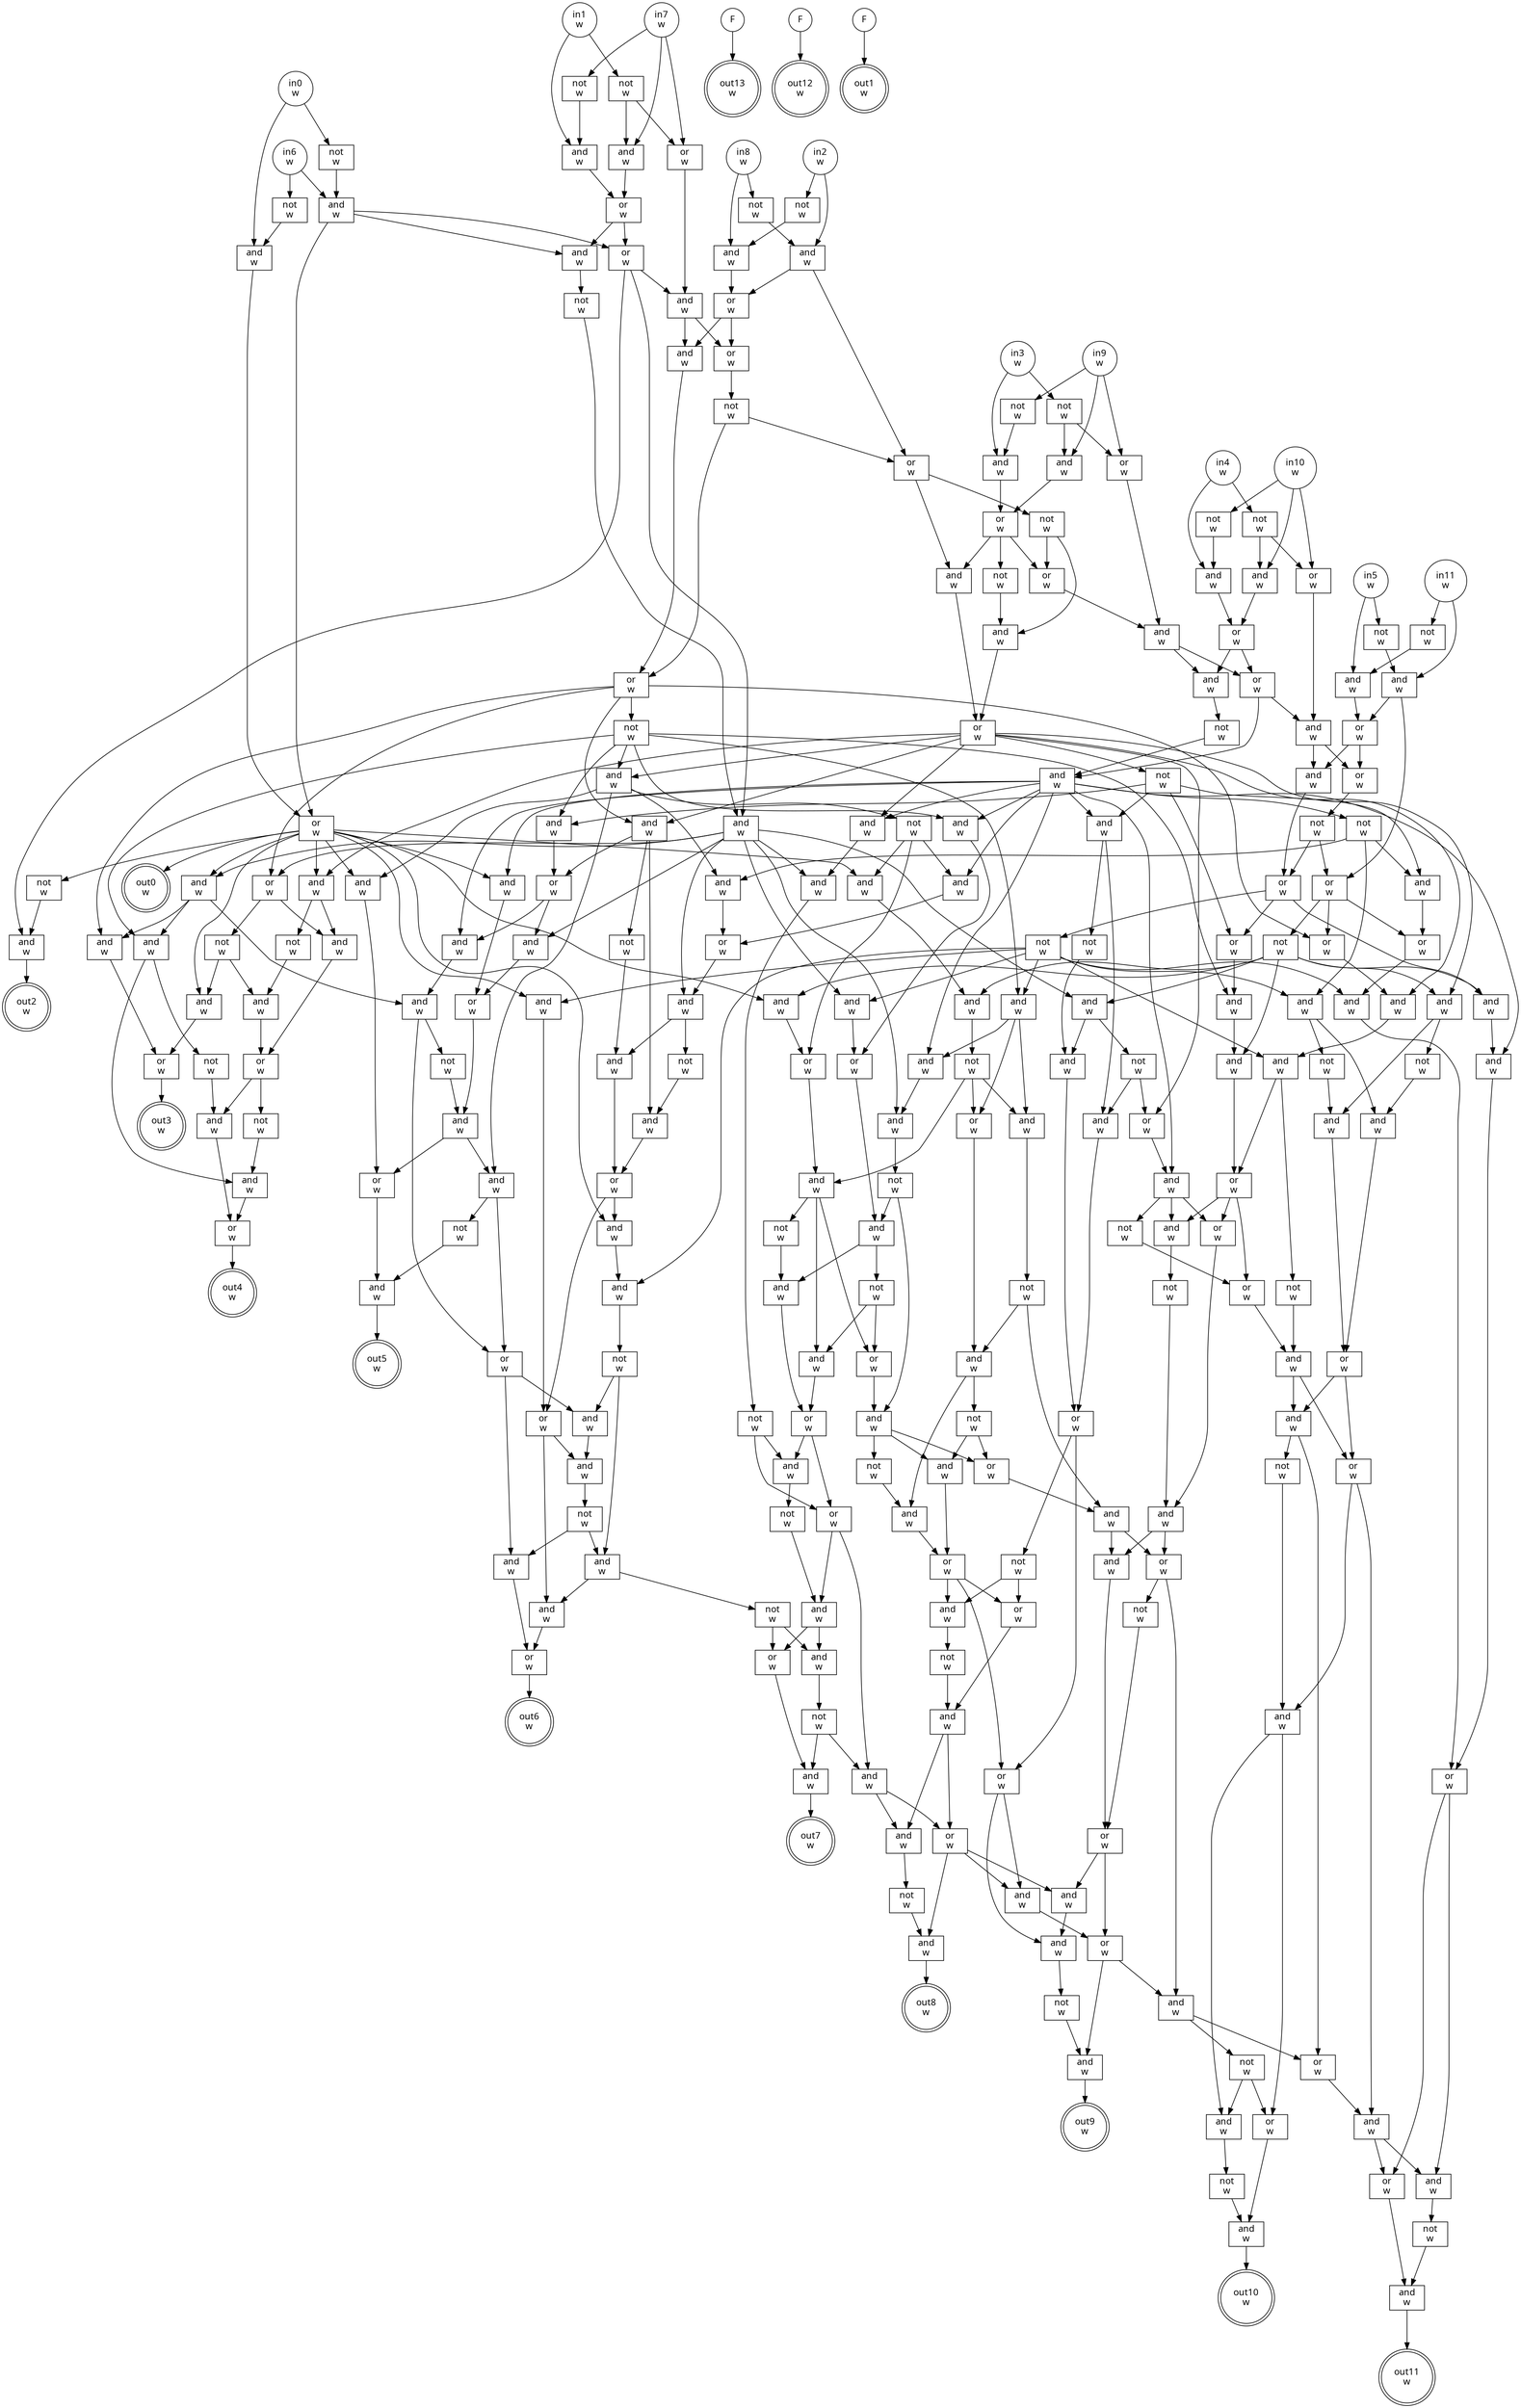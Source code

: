 digraph circuit{
	node [style = filled, fillcolor = white,shape=rect, fontname=geneva]
	g0 [label="in0\nw",shape=circle,fillcolor=white]
	g1 [label="in1\nw",shape=circle,fillcolor=white]
	g2 [label="in2\nw",shape=circle,fillcolor=white]
	g3 [label="in3\nw",shape=circle,fillcolor=white]
	g4 [label="in4\nw",shape=circle,fillcolor=white]
	g5 [label="in5\nw",shape=circle,fillcolor=white]
	g6 [label="in6\nw",shape=circle,fillcolor=white]
	g7 [label="in7\nw",shape=circle,fillcolor=white]
	g8 [label="in8\nw",shape=circle,fillcolor=white]
	g9 [label="in9\nw",shape=circle,fillcolor=white]
	g10 [label="in10\nw",shape=circle,fillcolor=white]
	g11 [label="in11\nw",shape=circle,fillcolor=white]
	g12 [label="F",shape=circle,fillcolor=white]
	g13 [label="F",shape=circle,fillcolor=white]
	g14 [label="F",shape=circle,fillcolor=white]
	g15 [label="not\nw",fillcolor=white]
	g16 [label="not\nw",fillcolor=white]
	g17 [label="not\nw",fillcolor=white]
	g18 [label="not\nw",fillcolor=white]
	g19 [label="not\nw",fillcolor=white]
	g20 [label="not\nw",fillcolor=white]
	g21 [label="and\nw",fillcolor=white]
	g22 [label="not\nw",fillcolor=white]
	g23 [label="and\nw",fillcolor=white]
	g24 [label="or\nw",fillcolor=white]
	g25 [label="and\nw",fillcolor=white]
	g26 [label="not\nw",fillcolor=white]
	g27 [label="or\nw",fillcolor=white]
	g28 [label="and\nw",fillcolor=white]
	g29 [label="or\nw",fillcolor=white]
	g30 [label="and\nw",fillcolor=white]
	g31 [label="not\nw",fillcolor=white]
	g32 [label="and\nw",fillcolor=white]
	g33 [label="or\nw",fillcolor=white]
	g34 [label="not\nw",fillcolor=white]
	g35 [label="or\nw",fillcolor=white]
	g36 [label="and\nw",fillcolor=white]
	g37 [label="not\nw",fillcolor=white]
	g38 [label="and\nw",fillcolor=white]
	g39 [label="or\nw",fillcolor=white]
	g40 [label="and\nw",fillcolor=white]
	g41 [label="not\nw",fillcolor=white]
	g42 [label="or\nw",fillcolor=white]
	g43 [label="and\nw",fillcolor=white]
	g44 [label="or\nw",fillcolor=white]
	g45 [label="and\nw",fillcolor=white]
	g46 [label="not\nw",fillcolor=white]
	g47 [label="and\nw",fillcolor=white]
	g48 [label="or\nw",fillcolor=white]
	g49 [label="not\nw",fillcolor=white]
	g50 [label="or\nw",fillcolor=white]
	g51 [label="and\nw",fillcolor=white]
	g52 [label="or\nw",fillcolor=white]
	g53 [label="not\nw",fillcolor=white]
	g54 [label="or\nw",fillcolor=white]
	g55 [label="and\nw",fillcolor=white]
	g56 [label="not\nw",fillcolor=white]
	g57 [label="or\nw",fillcolor=white]
	g58 [label="and\nw",fillcolor=white]
	g59 [label="or\nw",fillcolor=white]
	g60 [label="and\nw",fillcolor=white]
	g61 [label="or\nw",fillcolor=white]
	g62 [label="not\nw",fillcolor=white]
	g63 [label="or\nw",fillcolor=white]
	g64 [label="not\nw",fillcolor=white]
	g65 [label="and\nw",fillcolor=white]
	g66 [label="and\nw",fillcolor=white]
	g67 [label="or\nw",fillcolor=white]
	g68 [label="and\nw",fillcolor=white]
	g69 [label="not\nw",fillcolor=white]
	g70 [label="and\nw",fillcolor=white]
	g71 [label="and\nw",fillcolor=white]
	g72 [label="not\nw",fillcolor=white]
	g73 [label="and\nw",fillcolor=white]
	g74 [label="and\nw",fillcolor=white]
	g75 [label="and\nw",fillcolor=white]
	g76 [label="not\nw",fillcolor=white]
	g77 [label="and\nw",fillcolor=white]
	g78 [label="not\nw",fillcolor=white]
	g79 [label="and\nw",fillcolor=white]
	g80 [label="or\nw",fillcolor=white]
	g81 [label="and\nw",fillcolor=white]
	g82 [label="and\nw",fillcolor=white]
	g83 [label="not\nw",fillcolor=white]
	g84 [label="and\nw",fillcolor=white]
	g85 [label="or\nw",fillcolor=white]
	g86 [label="and\nw",fillcolor=white]
	g87 [label="and\nw",fillcolor=white]
	g88 [label="not\nw",fillcolor=white]
	g89 [label="not\nw",fillcolor=white]
	g90 [label="or\nw",fillcolor=white]
	g91 [label="and\nw",fillcolor=white]
	g92 [label="not\nw",fillcolor=white]
	g93 [label="and\nw",fillcolor=white]
	g94 [label="or\nw",fillcolor=white]
	g95 [label="and\nw",fillcolor=white]
	g96 [label="or\nw",fillcolor=white]
	g97 [label="and\nw",fillcolor=white]
	g98 [label="or\nw",fillcolor=white]
	g99 [label="or\nw",fillcolor=white]
	g100 [label="and\nw",fillcolor=white]
	g101 [label="and\nw",fillcolor=white]
	g102 [label="not\nw",fillcolor=white]
	g103 [label="and\nw",fillcolor=white]
	g104 [label="not\nw",fillcolor=white]
	g105 [label="not\nw",fillcolor=white]
	g106 [label="and\nw",fillcolor=white]
	g107 [label="and\nw",fillcolor=white]
	g108 [label="or\nw",fillcolor=white]
	g109 [label="and\nw",fillcolor=white]
	g110 [label="and\nw",fillcolor=white]
	g111 [label="and\nw",fillcolor=white]
	g112 [label="not\nw",fillcolor=white]
	g113 [label="and\nw",fillcolor=white]
	g114 [label="and\nw",fillcolor=white]
	g115 [label="not\nw",fillcolor=white]
	g116 [label="or\nw",fillcolor=white]
	g117 [label="and\nw",fillcolor=white]
	g118 [label="not\nw",fillcolor=white]
	g119 [label="and\nw",fillcolor=white]
	g120 [label="or\nw",fillcolor=white]
	g121 [label="and\nw",fillcolor=white]
	g122 [label="and\nw",fillcolor=white]
	g123 [label="not\nw",fillcolor=white]
	g124 [label="or\nw",fillcolor=white]
	g125 [label="and\nw",fillcolor=white]
	g126 [label="not\nw",fillcolor=white]
	g127 [label="and\nw",fillcolor=white]
	g128 [label="and\nw",fillcolor=white]
	g129 [label="and\nw",fillcolor=white]
	g130 [label="or\nw",fillcolor=white]
	g131 [label="and\nw",fillcolor=white]
	g132 [label="and\nw",fillcolor=white]
	g133 [label="and\nw",fillcolor=white]
	g134 [label="not\nw",fillcolor=white]
	g135 [label="and\nw",fillcolor=white]
	g136 [label="and\nw",fillcolor=white]
	g137 [label="and\nw",fillcolor=white]
	g138 [label="not\nw",fillcolor=white]
	g139 [label="or\nw",fillcolor=white]
	g140 [label="and\nw",fillcolor=white]
	g141 [label="or\nw",fillcolor=white]
	g142 [label="and\nw",fillcolor=white]
	g143 [label="not\nw",fillcolor=white]
	g144 [label="and\nw",fillcolor=white]
	g145 [label="not\nw",fillcolor=white]
	g146 [label="or\nw",fillcolor=white]
	g147 [label="and\nw",fillcolor=white]
	g148 [label="or\nw",fillcolor=white]
	g149 [label="and\nw",fillcolor=white]
	g150 [label="not\nw",fillcolor=white]
	g151 [label="and\nw",fillcolor=white]
	g152 [label="and\nw",fillcolor=white]
	g153 [label="or\nw",fillcolor=white]
	g154 [label="not\nw",fillcolor=white]
	g155 [label="and\nw",fillcolor=white]
	g156 [label="not\nw",fillcolor=white]
	g157 [label="and\nw",fillcolor=white]
	g158 [label="or\nw",fillcolor=white]
	g159 [label="and\nw",fillcolor=white]
	g160 [label="and\nw",fillcolor=white]
	g161 [label="not\nw",fillcolor=white]
	g162 [label="or\nw",fillcolor=white]
	g163 [label="and\nw",fillcolor=white]
	g164 [label="or\nw",fillcolor=white]
	g165 [label="and\nw",fillcolor=white]
	g166 [label="or\nw",fillcolor=white]
	g167 [label="not\nw",fillcolor=white]
	g168 [label="and\nw",fillcolor=white]
	g169 [label="or\nw",fillcolor=white]
	g170 [label="and\nw",fillcolor=white]
	g171 [label="not\nw",fillcolor=white]
	g172 [label="and\nw",fillcolor=white]
	g173 [label="or\nw",fillcolor=white]
	g174 [label="or\nw",fillcolor=white]
	g175 [label="and\nw",fillcolor=white]
	g176 [label="not\nw",fillcolor=white]
	g177 [label="or\nw",fillcolor=white]
	g178 [label="and\nw",fillcolor=white]
	g179 [label="and\nw",fillcolor=white]
	g180 [label="or\nw",fillcolor=white]
	g181 [label="and\nw",fillcolor=white]
	g182 [label="and\nw",fillcolor=white]
	g183 [label="not\nw",fillcolor=white]
	g184 [label="and\nw",fillcolor=white]
	g185 [label="or\nw",fillcolor=white]
	g186 [label="and\nw",fillcolor=white]
	g187 [label="and\nw",fillcolor=white]
	g188 [label="not\nw",fillcolor=white]
	g189 [label="or\nw",fillcolor=white]
	g190 [label="and\nw",fillcolor=white]
	g191 [label="and\nw",fillcolor=white]
	g192 [label="not\nw",fillcolor=white]
	g193 [label="and\nw",fillcolor=white]
	g194 [label="and\nw",fillcolor=white]
	g195 [label="not\nw",fillcolor=white]
	g196 [label="and\nw",fillcolor=white]
	g197 [label="or\nw",fillcolor=white]
	g198 [label="and\nw",fillcolor=white]
	g199 [label="and\nw",fillcolor=white]
	g200 [label="or\nw",fillcolor=white]
	g201 [label="and\nw",fillcolor=white]
	g202 [label="and\nw",fillcolor=white]
	g203 [label="not\nw",fillcolor=white]
	g204 [label="and\nw",fillcolor=white]
	g205 [label="and\nw",fillcolor=white]
	g206 [label="not\nw",fillcolor=white]
	g207 [label="and\nw",fillcolor=white]
	g208 [label="or\nw",fillcolor=white]
	g209 [label="not\nw",fillcolor=white]
	g210 [label="or\nw",fillcolor=white]
	g211 [label="and\nw",fillcolor=white]
	g212 [label="and\nw",fillcolor=white]
	g213 [label="not\nw",fillcolor=white]
	g214 [label="or\nw",fillcolor=white]
	g215 [label="and\nw",fillcolor=white]
	g216 [label="not\nw",fillcolor=white]
	g217 [label="and\nw",fillcolor=white]
	g218 [label="and\nw",fillcolor=white]
	g219 [label="not\nw",fillcolor=white]
	g220 [label="and\nw",fillcolor=white]
	g221 [label="or\nw",fillcolor=white]
	g222 [label="and\nw",fillcolor=white]
	g223 [label="or\nw",fillcolor=white]
	g224 [label="and\nw",fillcolor=white]
	g225 [label="or\nw",fillcolor=white]
	g226 [label="and\nw",fillcolor=white]
	g227 [label="or\nw",fillcolor=white]
	g228 [label="and\nw",fillcolor=white]
	g229 [label="not\nw",fillcolor=white]
	g230 [label="and\nw",fillcolor=white]
	g231 [label="not\nw",fillcolor=white]
	g232 [label="or\nw",fillcolor=white]
	g233 [label="and\nw",fillcolor=white]
	g234 [label="not\nw",fillcolor=white]
	g235 [label="and\nw",fillcolor=white]
	g236 [label="and\nw",fillcolor=white]
	g237 [label="and\nw",fillcolor=white]
	g238 [label="not\nw",fillcolor=white]
	g239 [label="and\nw",fillcolor=white]
	g240 [label="and\nw",fillcolor=white]
	g241 [label="not\nw",fillcolor=white]
	g242 [label="and\nw",fillcolor=white]
	g243 [label="or\nw",fillcolor=white]
	g244 [label="and\nw",fillcolor=white]
	g245 [label="or\nw",fillcolor=white]
	g246 [label="and\nw",fillcolor=white]
	g247 [label="not\nw",fillcolor=white]
	g248 [label="and\nw",fillcolor=white]
	g249 [label="or\nw",fillcolor=white]
	g250 [label="and\nw",fillcolor=white]
	g251 [label="or\nw",fillcolor=white]
	g252 [label="and\nw",fillcolor=white]
	g253 [label="not\nw",fillcolor=white]
	g254 [label="and\nw",fillcolor=white]
	g255 [label="or\nw",fillcolor=white]
	g256 [label="out0\nw",shape=doublecircle,fillcolor=white]
	g257 [label="out1\nw",shape=doublecircle,fillcolor=white]
	g258 [label="out2\nw",shape=doublecircle,fillcolor=white]
	g259 [label="out3\nw",shape=doublecircle,fillcolor=white]
	g260 [label="out4\nw",shape=doublecircle,fillcolor=white]
	g261 [label="out5\nw",shape=doublecircle,fillcolor=white]
	g262 [label="out6\nw",shape=doublecircle,fillcolor=white]
	g263 [label="out7\nw",shape=doublecircle,fillcolor=white]
	g264 [label="out8\nw",shape=doublecircle,fillcolor=white]
	g265 [label="out9\nw",shape=doublecircle,fillcolor=white]
	g266 [label="out10\nw",shape=doublecircle,fillcolor=white]
	g267 [label="out11\nw",shape=doublecircle,fillcolor=white]
	g268 [label="out12\nw",shape=doublecircle,fillcolor=white]
	g269 [label="out13\nw",shape=doublecircle,fillcolor=white]
	edge [fontname=Geneva,fontcolor=forestgreen]
	g0->g45
	g0->g46
	g1->g40
	g1->g41
	g2->g36
	g2->g37
	g3->g30
	g3->g31
	g4->g25
	g4->g26
	g5->g21
	g5->g22
	g6->g20
	g6->g47
	g7->g19
	g7->g42
	g7->g43
	g8->g18
	g8->g38
	g9->g17
	g9->g32
	g9->g35
	g10->g16
	g10->g27
	g10->g28
	g11->g15
	g11->g23
	g12->g269
	g13->g268
	g14->g257
	g15->g21
	g16->g25
	g17->g30
	g18->g36
	g19->g40
	g20->g45
	g21->g24
	g22->g23
	g23->g24
	g23->g63
	g24->g61
	g24->g66
	g25->g29
	g26->g27
	g26->g28
	g27->g60
	g28->g29
	g29->g59
	g29->g71
	g30->g33
	g31->g32
	g31->g35
	g32->g33
	g33->g34
	g33->g55
	g33->g57
	g34->g79
	g35->g58
	g36->g39
	g36->g54
	g37->g38
	g38->g39
	g39->g52
	g39->g97
	g40->g44
	g41->g42
	g41->g43
	g42->g51
	g43->g44
	g44->g50
	g44->g133
	g45->g48
	g46->g47
	g47->g48
	g47->g50
	g47->g133
	g48->g49
	g48->g65
	g48->g70
	g48->g74
	g48->g87
	g48->g111
	g48->g113
	g48->g186
	g48->g190
	g48->g248
	g48->g256
	g49->g132
	g50->g51
	g50->g132
	g50->g135
	g51->g52
	g51->g97
	g52->g53
	g53->g54
	g53->g98
	g54->g55
	g54->g56
	g55->g80
	g56->g57
	g56->g79
	g57->g58
	g58->g59
	g58->g71
	g59->g60
	g59->g73
	g60->g61
	g60->g66
	g61->g62
	g62->g63
	g62->g67
	g63->g64
	g63->g94
	g63->g99
	g64->g65
	g64->g68
	g64->g81
	g64->g107
	g64->g114
	g64->g136
	g65->g116
	g66->g67
	g67->g68
	g67->g69
	g67->g90
	g68->g75
	g69->g70
	g69->g77
	g69->g95
	g69->g101
	g69->g121
	g69->g157
	g69->g187
	g70->g189
	g71->g72
	g72->g73
	g73->g74
	g73->g75
	g73->g76
	g73->g86
	g73->g91
	g73->g119
	g73->g127
	g73->g128
	g73->g131
	g73->g140
	g74->g197
	g75->g96
	g76->g77
	g76->g93
	g76->g110
	g77->g78
	g77->g84
	g78->g82
	g79->g80
	g80->g81
	g80->g86
	g80->g87
	g80->g89
	g80->g100
	g80->g103
	g80->g109
	g80->g139
	g81->g82
	g81->g83
	g82->g85
	g83->g84
	g84->g85
	g85->g148
	g85->g149
	g86->g212
	g87->g88
	g87->g246
	g88->g250
	g89->g90
	g89->g91
	g89->g93
	g89->g129
	g90->g106
	g91->g92
	g91->g152
	g92->g137
	g93->g94
	g94->g95
	g95->g96
	g96->g227
	g96->g228
	g97->g98
	g98->g99
	g98->g103
	g98->g105
	g98->g193
	g98->g245
	g99->g100
	g100->g101
	g101->g102
	g101->g108
	g102->g147
	g103->g104
	g103->g130
	g103->g184
	g104->g182
	g105->g106
	g105->g109
	g105->g121
	g105->g128
	g105->g129
	g105->g194
	g106->g107
	g107->g108
	g108->g141
	g108->g142
	g108->g146
	g109->g110
	g109->g111
	g109->g112
	g109->g199
	g110->g120
	g111->g210
	g112->g113
	g112->g116
	g112->g119
	g113->g114
	g114->g115
	g115->g117
	g115->g122
	g115->g124
	g116->g117
	g117->g118
	g117->g162
	g117->g179
	g118->g160
	g119->g120
	g120->g181
	g121->g122
	g121->g124
	g121->g127
	g122->g123
	g123->g125
	g123->g165
	g124->g125
	g125->g126
	g125->g172
	g126->g164
	g126->g170
	g127->g155
	g128->g158
	g129->g130
	g130->g131
	g130->g196
	g131->g191
	g132->g258
	g133->g134
	g134->g135
	g135->g136
	g135->g155
	g135->g157
	g135->g181
	g135->g190
	g135->g196
	g135->g212
	g135->g245
	g136->g137
	g136->g138
	g137->g153
	g138->g139
	g138->g152
	g139->g140
	g140->g141
	g140->g142
	g140->g145
	g141->g144
	g142->g143
	g143->g144
	g144->g166
	g144->g168
	g145->g146
	g146->g147
	g147->g148
	g147->g149
	g148->g151
	g148->g226
	g149->g150
	g149->g225
	g150->g151
	g151->g232
	g151->g233
	g152->g153
	g153->g154
	g153->g174
	g154->g175
	g154->g177
	g155->g156
	g156->g159
	g156->g163
	g157->g158
	g158->g159
	g159->g160
	g159->g161
	g160->g180
	g161->g162
	g161->g179
	g162->g163
	g163->g164
	g163->g170
	g163->g171
	g164->g165
	g165->g166
	g165->g168
	g166->g167
	g166->g224
	g167->g169
	g168->g169
	g169->g223
	g169->g236
	g170->g173
	g171->g172
	g172->g173
	g173->g174
	g173->g175
	g173->g177
	g174->g222
	g174->g237
	g175->g176
	g176->g178
	g177->g178
	g178->g221
	g178->g240
	g179->g180
	g180->g214
	g180->g215
	g181->g182
	g181->g183
	g182->g185
	g183->g184
	g184->g185
	g185->g186
	g185->g189
	g186->g187
	g187->g188
	g188->g201
	g188->g204
	g189->g202
	g189->g205
	g190->g191
	g190->g193
	g190->g194
	g191->g192
	g191->g200
	g192->g198
	g193->g249
	g194->g195
	g194->g254
	g195->g252
	g196->g197
	g197->g198
	g198->g199
	g198->g210
	g199->g200
	g199->g209
	g200->g201
	g200->g207
	g201->g202
	g202->g203
	g203->g204
	g203->g207
	g204->g205
	g204->g206
	g205->g208
	g206->g218
	g206->g243
	g207->g208
	g208->g262
	g209->g211
	g210->g211
	g211->g261
	g212->g213
	g213->g214
	g213->g215
	g214->g217
	g214->g220
	g215->g216
	g216->g217
	g217->g218
	g217->g243
	g218->g219
	g219->g220
	g219->g244
	g220->g221
	g220->g240
	g221->g222
	g221->g236
	g221->g242
	g222->g223
	g223->g224
	g223->g239
	g224->g225
	g224->g231
	g225->g226
	g226->g227
	g226->g228
	g227->g230
	g228->g229
	g229->g230
	g230->g267
	g231->g232
	g231->g233
	g232->g235
	g233->g234
	g234->g235
	g235->g266
	g236->g237
	g237->g238
	g238->g239
	g239->g265
	g240->g241
	g241->g242
	g242->g264
	g243->g244
	g244->g263
	g245->g246
	g245->g247
	g246->g251
	g247->g248
	g247->g250
	g248->g249
	g249->g259
	g250->g251
	g251->g252
	g251->g253
	g252->g255
	g253->g254
	g254->g255
	g255->g260
}